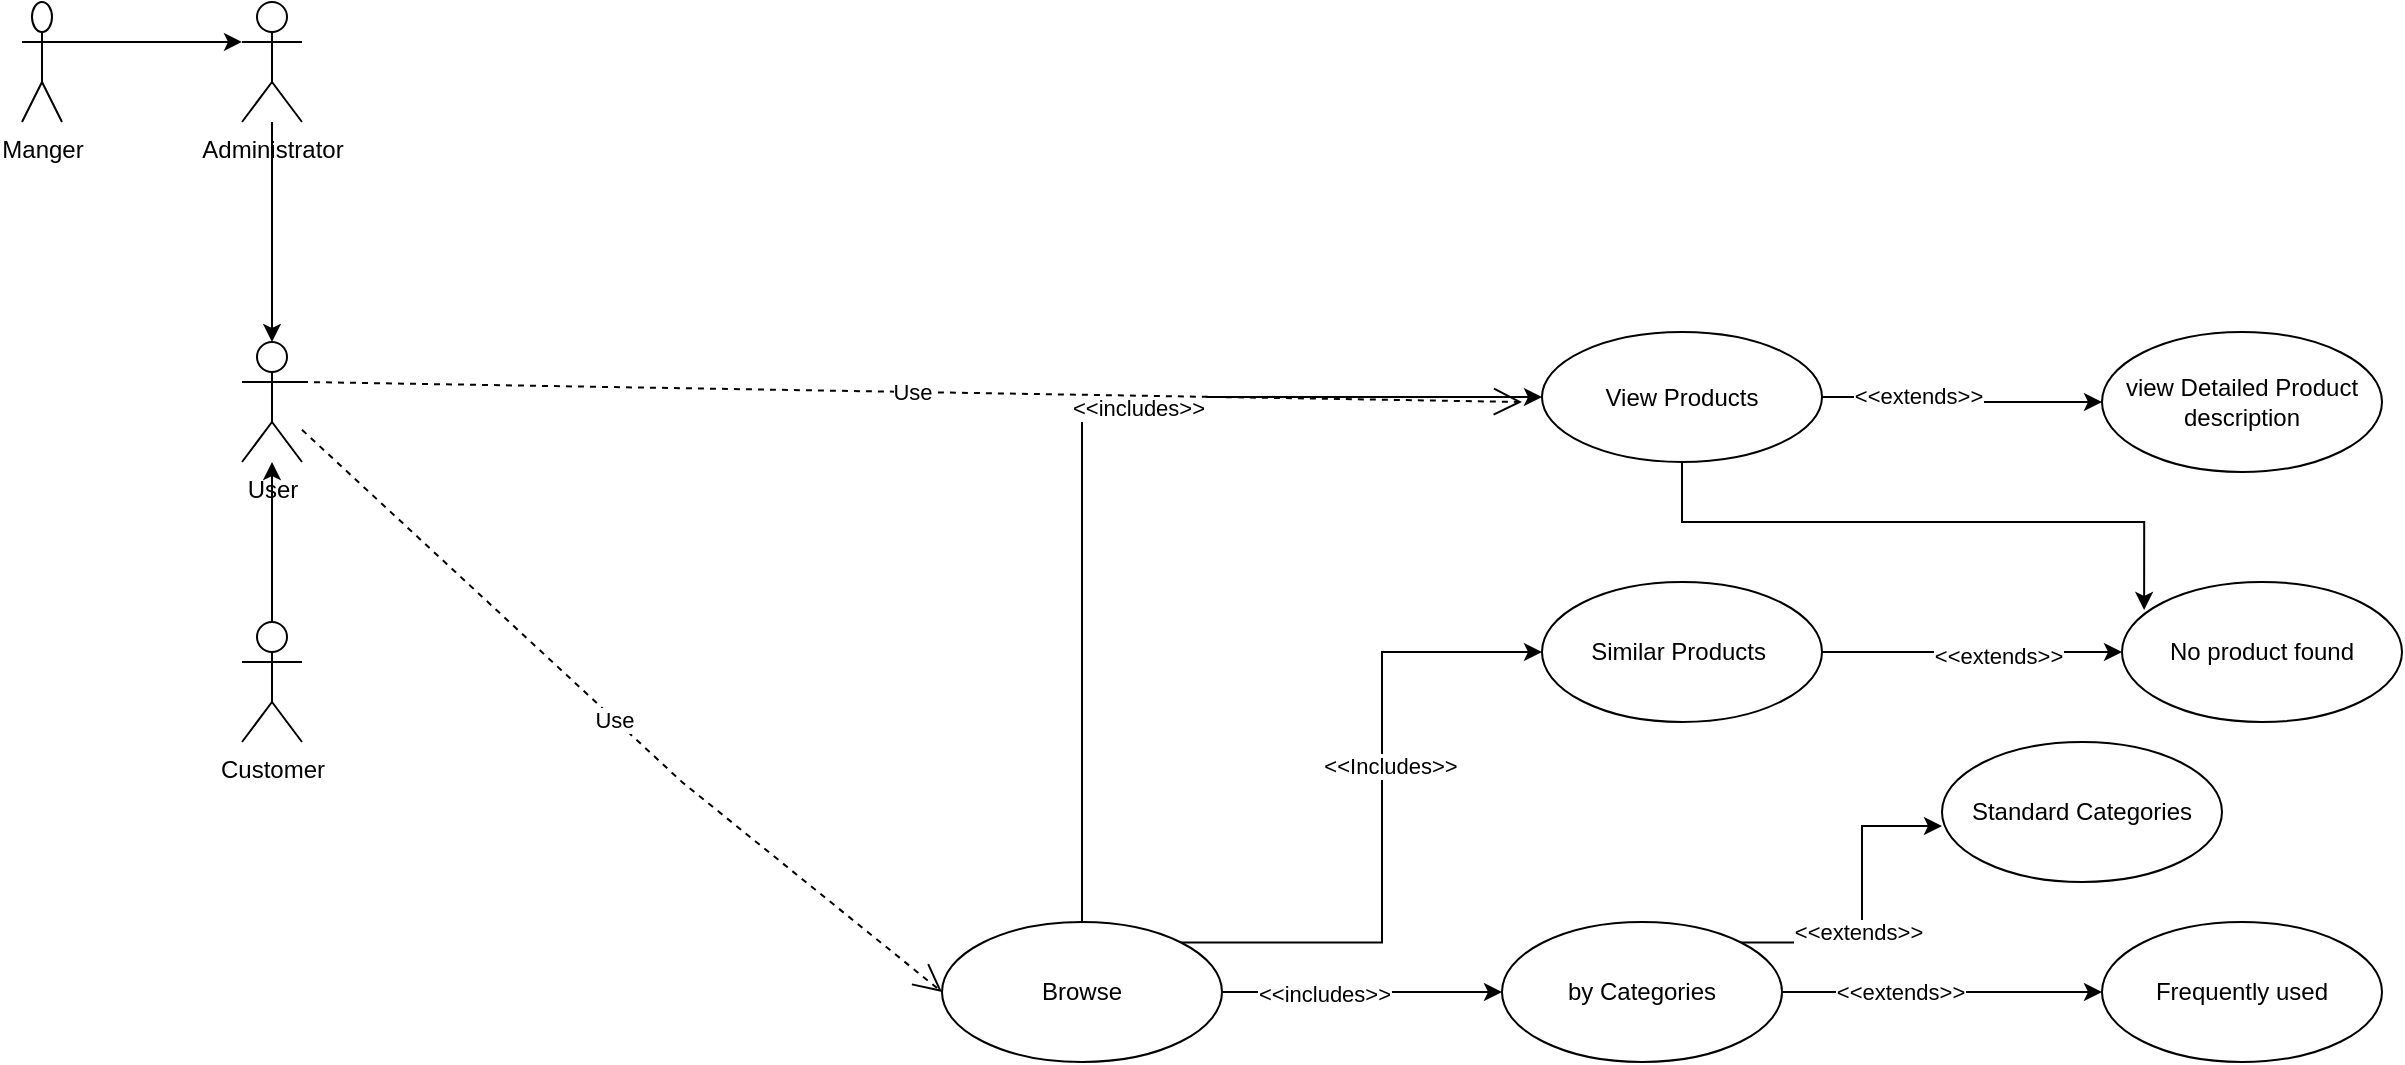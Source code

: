 <mxfile version="21.1.5" type="github">
  <diagram name="Page-1" id="ZTVly2ITTw8a5YO_hz3f">
    <mxGraphModel dx="2284" dy="756" grid="1" gridSize="10" guides="1" tooltips="1" connect="1" arrows="1" fold="1" page="1" pageScale="1" pageWidth="850" pageHeight="1100" math="0" shadow="0">
      <root>
        <mxCell id="0" />
        <mxCell id="1" parent="0" />
        <mxCell id="FQEIfrjWyy0JAj6DcD6v-1" value="User&lt;br&gt;" style="shape=umlActor;verticalLabelPosition=bottom;verticalAlign=top;html=1;" parent="1" vertex="1">
          <mxGeometry x="10" y="620" width="30" height="60" as="geometry" />
        </mxCell>
        <mxCell id="GhqSsI74EfAQUM4jS9OO-28" style="edgeStyle=orthogonalEdgeStyle;rounded=0;orthogonalLoop=1;jettySize=auto;html=1;" edge="1" parent="1" source="GhqSsI74EfAQUM4jS9OO-9" target="FQEIfrjWyy0JAj6DcD6v-1">
          <mxGeometry relative="1" as="geometry" />
        </mxCell>
        <mxCell id="GhqSsI74EfAQUM4jS9OO-9" value="Customer&lt;br&gt;" style="shape=umlActor;verticalLabelPosition=bottom;verticalAlign=top;html=1;" vertex="1" parent="1">
          <mxGeometry x="10" y="760" width="30" height="60" as="geometry" />
        </mxCell>
        <mxCell id="GhqSsI74EfAQUM4jS9OO-29" style="edgeStyle=orthogonalEdgeStyle;rounded=0;orthogonalLoop=1;jettySize=auto;html=1;entryX=0.5;entryY=0;entryDx=0;entryDy=0;entryPerimeter=0;" edge="1" parent="1" source="GhqSsI74EfAQUM4jS9OO-11" target="FQEIfrjWyy0JAj6DcD6v-1">
          <mxGeometry relative="1" as="geometry" />
        </mxCell>
        <mxCell id="GhqSsI74EfAQUM4jS9OO-11" value="Administrator" style="shape=umlActor;verticalLabelPosition=bottom;verticalAlign=top;html=1;" vertex="1" parent="1">
          <mxGeometry x="10" y="450" width="30" height="60" as="geometry" />
        </mxCell>
        <mxCell id="GhqSsI74EfAQUM4jS9OO-30" style="edgeStyle=orthogonalEdgeStyle;rounded=0;orthogonalLoop=1;jettySize=auto;html=1;exitX=1;exitY=0.333;exitDx=0;exitDy=0;exitPerimeter=0;entryX=0;entryY=0.333;entryDx=0;entryDy=0;entryPerimeter=0;" edge="1" parent="1" source="GhqSsI74EfAQUM4jS9OO-13" target="GhqSsI74EfAQUM4jS9OO-11">
          <mxGeometry relative="1" as="geometry" />
        </mxCell>
        <mxCell id="GhqSsI74EfAQUM4jS9OO-13" value="Manger&lt;br&gt;" style="shape=umlActor;verticalLabelPosition=bottom;verticalAlign=top;html=1;" vertex="1" parent="1">
          <mxGeometry x="-100" y="450" width="20" height="60" as="geometry" />
        </mxCell>
        <mxCell id="GhqSsI74EfAQUM4jS9OO-27" value="" style="edgeStyle=orthogonalEdgeStyle;rounded=0;orthogonalLoop=1;jettySize=auto;html=1;" edge="1" parent="1" source="GhqSsI74EfAQUM4jS9OO-23" target="GhqSsI74EfAQUM4jS9OO-26">
          <mxGeometry relative="1" as="geometry">
            <Array as="points">
              <mxPoint x="530" y="945" />
              <mxPoint x="530" y="945" />
            </Array>
          </mxGeometry>
        </mxCell>
        <mxCell id="GhqSsI74EfAQUM4jS9OO-36" value="&amp;lt;&amp;lt;includes&amp;gt;&amp;gt;" style="edgeLabel;html=1;align=center;verticalAlign=middle;resizable=0;points=[];" vertex="1" connectable="0" parent="GhqSsI74EfAQUM4jS9OO-27">
          <mxGeometry x="-0.271" y="-1" relative="1" as="geometry">
            <mxPoint as="offset" />
          </mxGeometry>
        </mxCell>
        <mxCell id="GhqSsI74EfAQUM4jS9OO-34" style="edgeStyle=orthogonalEdgeStyle;rounded=0;orthogonalLoop=1;jettySize=auto;html=1;exitX=1;exitY=0;exitDx=0;exitDy=0;entryX=0;entryY=0.5;entryDx=0;entryDy=0;" edge="1" parent="1" source="GhqSsI74EfAQUM4jS9OO-23" target="GhqSsI74EfAQUM4jS9OO-32">
          <mxGeometry relative="1" as="geometry" />
        </mxCell>
        <mxCell id="GhqSsI74EfAQUM4jS9OO-35" value="&amp;lt;&amp;lt;Includes&amp;gt;&amp;gt;" style="edgeLabel;html=1;align=center;verticalAlign=middle;resizable=0;points=[];" vertex="1" connectable="0" parent="GhqSsI74EfAQUM4jS9OO-34">
          <mxGeometry x="0.159" y="-4" relative="1" as="geometry">
            <mxPoint as="offset" />
          </mxGeometry>
        </mxCell>
        <mxCell id="GhqSsI74EfAQUM4jS9OO-51" style="edgeStyle=orthogonalEdgeStyle;rounded=0;orthogonalLoop=1;jettySize=auto;html=1;exitX=0.5;exitY=0;exitDx=0;exitDy=0;entryX=0;entryY=0.5;entryDx=0;entryDy=0;" edge="1" parent="1" source="GhqSsI74EfAQUM4jS9OO-23" target="GhqSsI74EfAQUM4jS9OO-50">
          <mxGeometry relative="1" as="geometry" />
        </mxCell>
        <mxCell id="GhqSsI74EfAQUM4jS9OO-52" value="&amp;lt;&amp;lt;includes&amp;gt;&amp;gt;" style="edgeLabel;html=1;align=center;verticalAlign=middle;resizable=0;points=[];" vertex="1" connectable="0" parent="GhqSsI74EfAQUM4jS9OO-51">
          <mxGeometry x="0.18" y="-5" relative="1" as="geometry">
            <mxPoint as="offset" />
          </mxGeometry>
        </mxCell>
        <mxCell id="GhqSsI74EfAQUM4jS9OO-23" value="Browse" style="ellipse;whiteSpace=wrap;html=1;" vertex="1" parent="1">
          <mxGeometry x="360" y="910" width="140" height="70" as="geometry" />
        </mxCell>
        <mxCell id="GhqSsI74EfAQUM4jS9OO-25" value="Use" style="endArrow=open;endSize=12;dashed=1;html=1;rounded=0;entryX=0;entryY=0.5;entryDx=0;entryDy=0;" edge="1" parent="1" source="FQEIfrjWyy0JAj6DcD6v-1" target="GhqSsI74EfAQUM4jS9OO-23">
          <mxGeometry x="-0.0" width="160" relative="1" as="geometry">
            <mxPoint x="40" y="780" as="sourcePoint" />
            <mxPoint x="200" y="780" as="targetPoint" />
            <Array as="points">
              <mxPoint x="230" y="840" />
            </Array>
            <mxPoint as="offset" />
          </mxGeometry>
        </mxCell>
        <mxCell id="GhqSsI74EfAQUM4jS9OO-38" value="" style="edgeStyle=orthogonalEdgeStyle;rounded=0;orthogonalLoop=1;jettySize=auto;html=1;" edge="1" parent="1" source="GhqSsI74EfAQUM4jS9OO-26" target="GhqSsI74EfAQUM4jS9OO-37">
          <mxGeometry relative="1" as="geometry" />
        </mxCell>
        <mxCell id="GhqSsI74EfAQUM4jS9OO-44" value="&amp;lt;&amp;lt;extends&amp;gt;&amp;gt;" style="edgeLabel;html=1;align=center;verticalAlign=middle;resizable=0;points=[];" vertex="1" connectable="0" parent="GhqSsI74EfAQUM4jS9OO-38">
          <mxGeometry x="-0.263" relative="1" as="geometry">
            <mxPoint as="offset" />
          </mxGeometry>
        </mxCell>
        <mxCell id="GhqSsI74EfAQUM4jS9OO-43" style="edgeStyle=orthogonalEdgeStyle;rounded=0;orthogonalLoop=1;jettySize=auto;html=1;exitX=1;exitY=0;exitDx=0;exitDy=0;entryX=0;entryY=0.6;entryDx=0;entryDy=0;entryPerimeter=0;" edge="1" parent="1" source="GhqSsI74EfAQUM4jS9OO-26" target="GhqSsI74EfAQUM4jS9OO-40">
          <mxGeometry relative="1" as="geometry" />
        </mxCell>
        <mxCell id="GhqSsI74EfAQUM4jS9OO-45" value="&amp;lt;&amp;lt;extends&amp;gt;&amp;gt;" style="edgeLabel;html=1;align=center;verticalAlign=middle;resizable=0;points=[];" vertex="1" connectable="0" parent="GhqSsI74EfAQUM4jS9OO-43">
          <mxGeometry x="-0.171" y="2" relative="1" as="geometry">
            <mxPoint as="offset" />
          </mxGeometry>
        </mxCell>
        <mxCell id="GhqSsI74EfAQUM4jS9OO-26" value="by Categories" style="ellipse;whiteSpace=wrap;html=1;" vertex="1" parent="1">
          <mxGeometry x="640" y="910" width="140" height="70" as="geometry" />
        </mxCell>
        <mxCell id="GhqSsI74EfAQUM4jS9OO-47" value="" style="edgeStyle=orthogonalEdgeStyle;rounded=0;orthogonalLoop=1;jettySize=auto;html=1;" edge="1" parent="1" source="GhqSsI74EfAQUM4jS9OO-32" target="GhqSsI74EfAQUM4jS9OO-46">
          <mxGeometry relative="1" as="geometry" />
        </mxCell>
        <mxCell id="GhqSsI74EfAQUM4jS9OO-49" value="&amp;lt;&amp;lt;extends&amp;gt;&amp;gt;" style="edgeLabel;html=1;align=center;verticalAlign=middle;resizable=0;points=[];" vertex="1" connectable="0" parent="GhqSsI74EfAQUM4jS9OO-47">
          <mxGeometry x="0.173" y="-2" relative="1" as="geometry">
            <mxPoint as="offset" />
          </mxGeometry>
        </mxCell>
        <mxCell id="GhqSsI74EfAQUM4jS9OO-32" value="Similar Products&amp;nbsp;" style="ellipse;whiteSpace=wrap;html=1;" vertex="1" parent="1">
          <mxGeometry x="660" y="740" width="140" height="70" as="geometry" />
        </mxCell>
        <mxCell id="GhqSsI74EfAQUM4jS9OO-37" value="Frequently used" style="ellipse;whiteSpace=wrap;html=1;" vertex="1" parent="1">
          <mxGeometry x="940" y="910" width="140" height="70" as="geometry" />
        </mxCell>
        <mxCell id="GhqSsI74EfAQUM4jS9OO-40" value="Standard Categories" style="ellipse;whiteSpace=wrap;html=1;" vertex="1" parent="1">
          <mxGeometry x="860" y="820" width="140" height="70" as="geometry" />
        </mxCell>
        <mxCell id="GhqSsI74EfAQUM4jS9OO-46" value="No product found" style="ellipse;whiteSpace=wrap;html=1;" vertex="1" parent="1">
          <mxGeometry x="950" y="740" width="140" height="70" as="geometry" />
        </mxCell>
        <mxCell id="GhqSsI74EfAQUM4jS9OO-54" value="" style="edgeStyle=orthogonalEdgeStyle;rounded=0;orthogonalLoop=1;jettySize=auto;html=1;" edge="1" parent="1" source="GhqSsI74EfAQUM4jS9OO-50" target="GhqSsI74EfAQUM4jS9OO-53">
          <mxGeometry relative="1" as="geometry" />
        </mxCell>
        <mxCell id="GhqSsI74EfAQUM4jS9OO-55" value="&amp;lt;&amp;lt;extends&amp;gt;&amp;gt;" style="edgeLabel;html=1;align=center;verticalAlign=middle;resizable=0;points=[];" vertex="1" connectable="0" parent="GhqSsI74EfAQUM4jS9OO-54">
          <mxGeometry x="-0.329" y="1" relative="1" as="geometry">
            <mxPoint as="offset" />
          </mxGeometry>
        </mxCell>
        <mxCell id="GhqSsI74EfAQUM4jS9OO-56" style="edgeStyle=orthogonalEdgeStyle;rounded=0;orthogonalLoop=1;jettySize=auto;html=1;entryX=0.079;entryY=0.2;entryDx=0;entryDy=0;entryPerimeter=0;exitX=0.5;exitY=1;exitDx=0;exitDy=0;" edge="1" parent="1" source="GhqSsI74EfAQUM4jS9OO-50" target="GhqSsI74EfAQUM4jS9OO-46">
          <mxGeometry relative="1" as="geometry" />
        </mxCell>
        <mxCell id="GhqSsI74EfAQUM4jS9OO-50" value="View Products" style="ellipse;whiteSpace=wrap;html=1;" vertex="1" parent="1">
          <mxGeometry x="660" y="615" width="140" height="65" as="geometry" />
        </mxCell>
        <mxCell id="GhqSsI74EfAQUM4jS9OO-53" value="view Detailed Product description" style="ellipse;whiteSpace=wrap;html=1;" vertex="1" parent="1">
          <mxGeometry x="940" y="615" width="140" height="70" as="geometry" />
        </mxCell>
        <mxCell id="GhqSsI74EfAQUM4jS9OO-57" value="Use" style="endArrow=open;endSize=12;dashed=1;html=1;rounded=0;exitX=1;exitY=0.333;exitDx=0;exitDy=0;exitPerimeter=0;" edge="1" parent="1" source="FQEIfrjWyy0JAj6DcD6v-1">
          <mxGeometry width="160" relative="1" as="geometry">
            <mxPoint x="40" y="780" as="sourcePoint" />
            <mxPoint x="650" y="650" as="targetPoint" />
          </mxGeometry>
        </mxCell>
      </root>
    </mxGraphModel>
  </diagram>
</mxfile>

